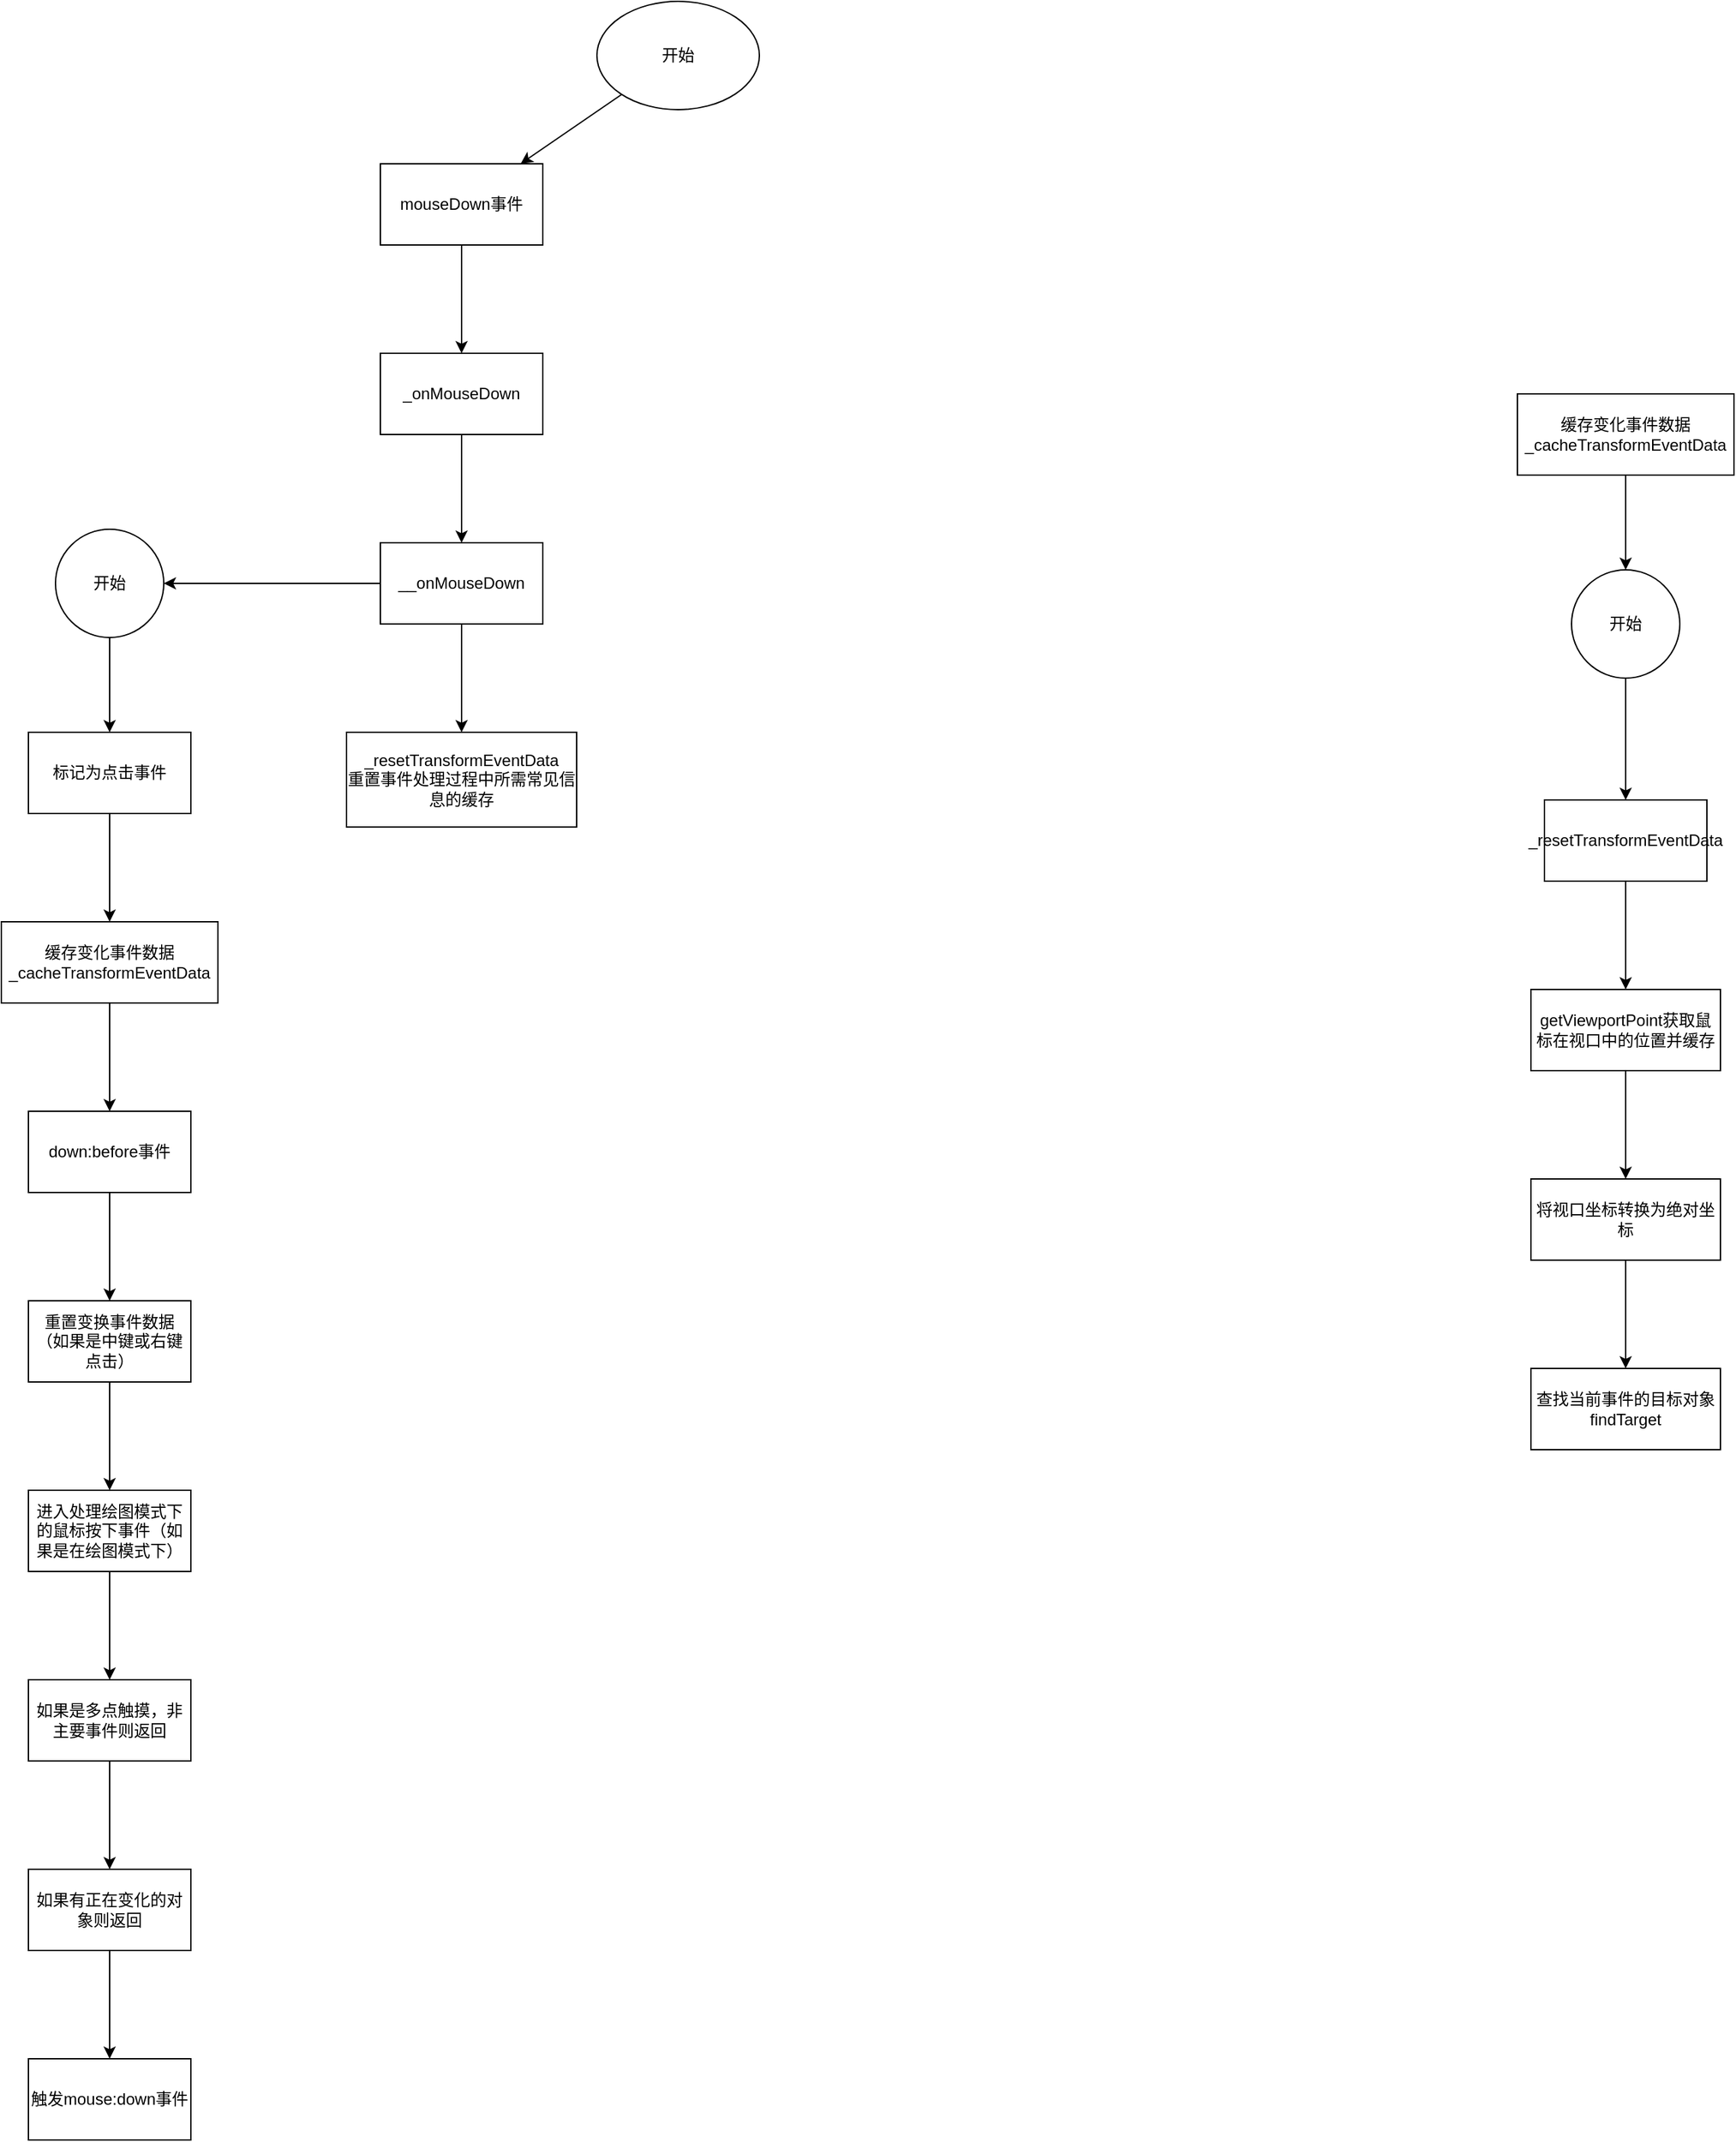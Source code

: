 <mxfile>
    <diagram id="1cH-PzXaR7PbDLjQBbrH" name="第 1 页">
        <mxGraphModel dx="861" dy="1131" grid="1" gridSize="10" guides="1" tooltips="1" connect="1" arrows="1" fold="1" page="1" pageScale="1" pageWidth="1100" pageHeight="1700" math="0" shadow="0">
            <root>
                <mxCell id="0"/>
                <mxCell id="1" parent="0"/>
                <mxCell id="6" value="" style="edgeStyle=none;html=1;" edge="1" parent="1" source="2" target="5">
                    <mxGeometry relative="1" as="geometry"/>
                </mxCell>
                <mxCell id="2" value="开始" style="ellipse;whiteSpace=wrap;html=1;" vertex="1" parent="1">
                    <mxGeometry x="490" y="40" width="120" height="80" as="geometry"/>
                </mxCell>
                <mxCell id="8" value="" style="edgeStyle=none;html=1;" edge="1" parent="1" source="5" target="7">
                    <mxGeometry relative="1" as="geometry"/>
                </mxCell>
                <mxCell id="5" value="mouseDown事件" style="whiteSpace=wrap;html=1;" vertex="1" parent="1">
                    <mxGeometry x="330" y="160" width="120" height="60" as="geometry"/>
                </mxCell>
                <mxCell id="10" value="" style="edgeStyle=none;html=1;" edge="1" parent="1" source="7" target="9">
                    <mxGeometry relative="1" as="geometry"/>
                </mxCell>
                <mxCell id="7" value="_onMouseDown" style="whiteSpace=wrap;html=1;" vertex="1" parent="1">
                    <mxGeometry x="330" y="300" width="120" height="60" as="geometry"/>
                </mxCell>
                <mxCell id="12" value="" style="edgeStyle=none;html=1;" edge="1" parent="1" source="9" target="11">
                    <mxGeometry relative="1" as="geometry"/>
                </mxCell>
                <mxCell id="14" value="" style="edgeStyle=none;html=1;" edge="1" parent="1" source="9" target="13">
                    <mxGeometry relative="1" as="geometry"/>
                </mxCell>
                <mxCell id="9" value="__onMouseDown" style="whiteSpace=wrap;html=1;" vertex="1" parent="1">
                    <mxGeometry x="330" y="440" width="120" height="60" as="geometry"/>
                </mxCell>
                <mxCell id="11" value="_resetTransformEventData&lt;div&gt;重置事件处理过程中所需常见信息的缓存&lt;/div&gt;" style="whiteSpace=wrap;html=1;" vertex="1" parent="1">
                    <mxGeometry x="305" y="580" width="170" height="70" as="geometry"/>
                </mxCell>
                <mxCell id="18" value="" style="edgeStyle=none;html=1;" edge="1" parent="1" source="13" target="17">
                    <mxGeometry relative="1" as="geometry"/>
                </mxCell>
                <mxCell id="13" value="开始" style="ellipse;whiteSpace=wrap;html=1;" vertex="1" parent="1">
                    <mxGeometry x="90" y="430" width="80" height="80" as="geometry"/>
                </mxCell>
                <mxCell id="20" value="" style="edgeStyle=none;html=1;" edge="1" parent="1" source="17" target="19">
                    <mxGeometry relative="1" as="geometry"/>
                </mxCell>
                <mxCell id="17" value="标记为点击事件" style="whiteSpace=wrap;html=1;" vertex="1" parent="1">
                    <mxGeometry x="70" y="580" width="120" height="60" as="geometry"/>
                </mxCell>
                <mxCell id="22" value="" style="edgeStyle=none;html=1;" edge="1" parent="1" source="19" target="21">
                    <mxGeometry relative="1" as="geometry"/>
                </mxCell>
                <mxCell id="19" value="缓存变化事件数据&lt;br&gt;_cacheTransformEventData" style="whiteSpace=wrap;html=1;" vertex="1" parent="1">
                    <mxGeometry x="50" y="720" width="160" height="60" as="geometry"/>
                </mxCell>
                <mxCell id="24" value="" style="edgeStyle=none;html=1;" edge="1" parent="1" source="21" target="23">
                    <mxGeometry relative="1" as="geometry"/>
                </mxCell>
                <mxCell id="21" value="down:before事件" style="whiteSpace=wrap;html=1;" vertex="1" parent="1">
                    <mxGeometry x="70" y="860" width="120" height="60" as="geometry"/>
                </mxCell>
                <mxCell id="26" value="" style="edgeStyle=none;html=1;" edge="1" parent="1" source="23" target="25">
                    <mxGeometry relative="1" as="geometry"/>
                </mxCell>
                <mxCell id="23" value="重置变换事件数据（如果是中键或右键点击）" style="whiteSpace=wrap;html=1;" vertex="1" parent="1">
                    <mxGeometry x="70" y="1000" width="120" height="60" as="geometry"/>
                </mxCell>
                <mxCell id="28" value="" style="edgeStyle=none;html=1;" edge="1" parent="1" source="25" target="27">
                    <mxGeometry relative="1" as="geometry"/>
                </mxCell>
                <mxCell id="25" value="进入处理绘图模式下的鼠标按下事件（如果是在绘图模式下）" style="whiteSpace=wrap;html=1;" vertex="1" parent="1">
                    <mxGeometry x="70" y="1140" width="120" height="60" as="geometry"/>
                </mxCell>
                <mxCell id="30" value="" style="edgeStyle=none;html=1;" edge="1" parent="1" source="27" target="29">
                    <mxGeometry relative="1" as="geometry"/>
                </mxCell>
                <mxCell id="27" value="如果是多点触摸，非主要事件则返回" style="whiteSpace=wrap;html=1;" vertex="1" parent="1">
                    <mxGeometry x="70" y="1280" width="120" height="60" as="geometry"/>
                </mxCell>
                <mxCell id="32" value="" style="edgeStyle=none;html=1;" edge="1" parent="1" source="29" target="31">
                    <mxGeometry relative="1" as="geometry"/>
                </mxCell>
                <mxCell id="29" value="如果有正在变化的对象则返回" style="whiteSpace=wrap;html=1;" vertex="1" parent="1">
                    <mxGeometry x="70" y="1420" width="120" height="60" as="geometry"/>
                </mxCell>
                <mxCell id="31" value="触发mouse:down事件" style="whiteSpace=wrap;html=1;" vertex="1" parent="1">
                    <mxGeometry x="70" y="1560" width="120" height="60" as="geometry"/>
                </mxCell>
                <mxCell id="35" value="" style="edgeStyle=none;html=1;" edge="1" parent="1" source="33" target="34">
                    <mxGeometry relative="1" as="geometry"/>
                </mxCell>
                <mxCell id="33" value="缓存变化事件数据&lt;br&gt;_cacheTransformEventData" style="whiteSpace=wrap;html=1;" vertex="1" parent="1">
                    <mxGeometry x="1170" y="330" width="160" height="60" as="geometry"/>
                </mxCell>
                <mxCell id="37" value="" style="edgeStyle=none;html=1;" edge="1" parent="1" source="34" target="36">
                    <mxGeometry relative="1" as="geometry"/>
                </mxCell>
                <mxCell id="34" value="开始" style="ellipse;whiteSpace=wrap;html=1;" vertex="1" parent="1">
                    <mxGeometry x="1210" y="460" width="80" height="80" as="geometry"/>
                </mxCell>
                <mxCell id="39" value="" style="edgeStyle=none;html=1;" edge="1" parent="1" source="36" target="38">
                    <mxGeometry relative="1" as="geometry"/>
                </mxCell>
                <mxCell id="36" value="&lt;span style=&quot;color: rgb(0, 0, 0);&quot;&gt;_resetTransformEventData&lt;/span&gt;" style="whiteSpace=wrap;html=1;" vertex="1" parent="1">
                    <mxGeometry x="1190" y="630" width="120" height="60" as="geometry"/>
                </mxCell>
                <mxCell id="41" value="" style="edgeStyle=none;html=1;" edge="1" parent="1" source="38" target="40">
                    <mxGeometry relative="1" as="geometry"/>
                </mxCell>
                <mxCell id="38" value="&lt;span style=&quot;color: rgb(0, 0, 0);&quot;&gt;getViewportPoint获取鼠标在视口中的位置并缓存&lt;/span&gt;" style="whiteSpace=wrap;html=1;" vertex="1" parent="1">
                    <mxGeometry x="1180" y="770" width="140" height="60" as="geometry"/>
                </mxCell>
                <mxCell id="43" value="" style="edgeStyle=none;html=1;" edge="1" parent="1" source="40" target="42">
                    <mxGeometry relative="1" as="geometry"/>
                </mxCell>
                <mxCell id="40" value="&lt;span style=&quot;color: rgb(0, 0, 0);&quot;&gt;将视口坐标转换为绝对坐标&lt;/span&gt;" style="whiteSpace=wrap;html=1;" vertex="1" parent="1">
                    <mxGeometry x="1180" y="910" width="140" height="60" as="geometry"/>
                </mxCell>
                <mxCell id="42" value="&lt;span style=&quot;color: rgb(0, 0, 0);&quot;&gt;查找当前事件的目标对象&lt;/span&gt;&lt;div&gt;&lt;span style=&quot;color: rgb(0, 0, 0);&quot;&gt;findTarget&lt;/span&gt;&lt;/div&gt;" style="whiteSpace=wrap;html=1;" vertex="1" parent="1">
                    <mxGeometry x="1180" y="1050" width="140" height="60" as="geometry"/>
                </mxCell>
            </root>
        </mxGraphModel>
    </diagram>
</mxfile>

